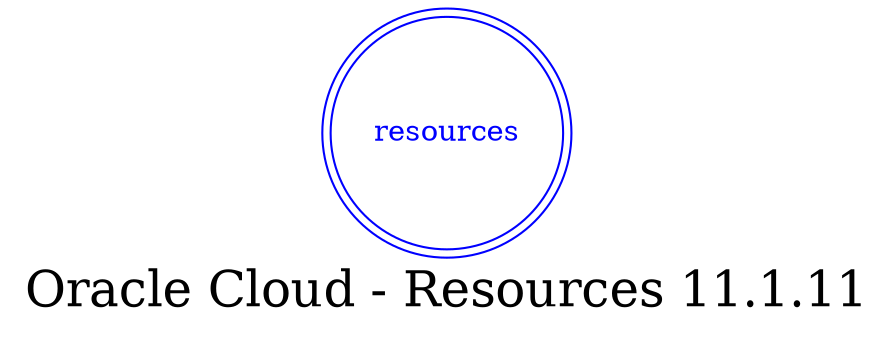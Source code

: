 digraph LexiconGraph {
graph[label="Oracle Cloud - Resources 11.1.11", fontsize=24]
splines=true
"resources" [color=blue, fontcolor=blue, shape=doublecircle]
}
